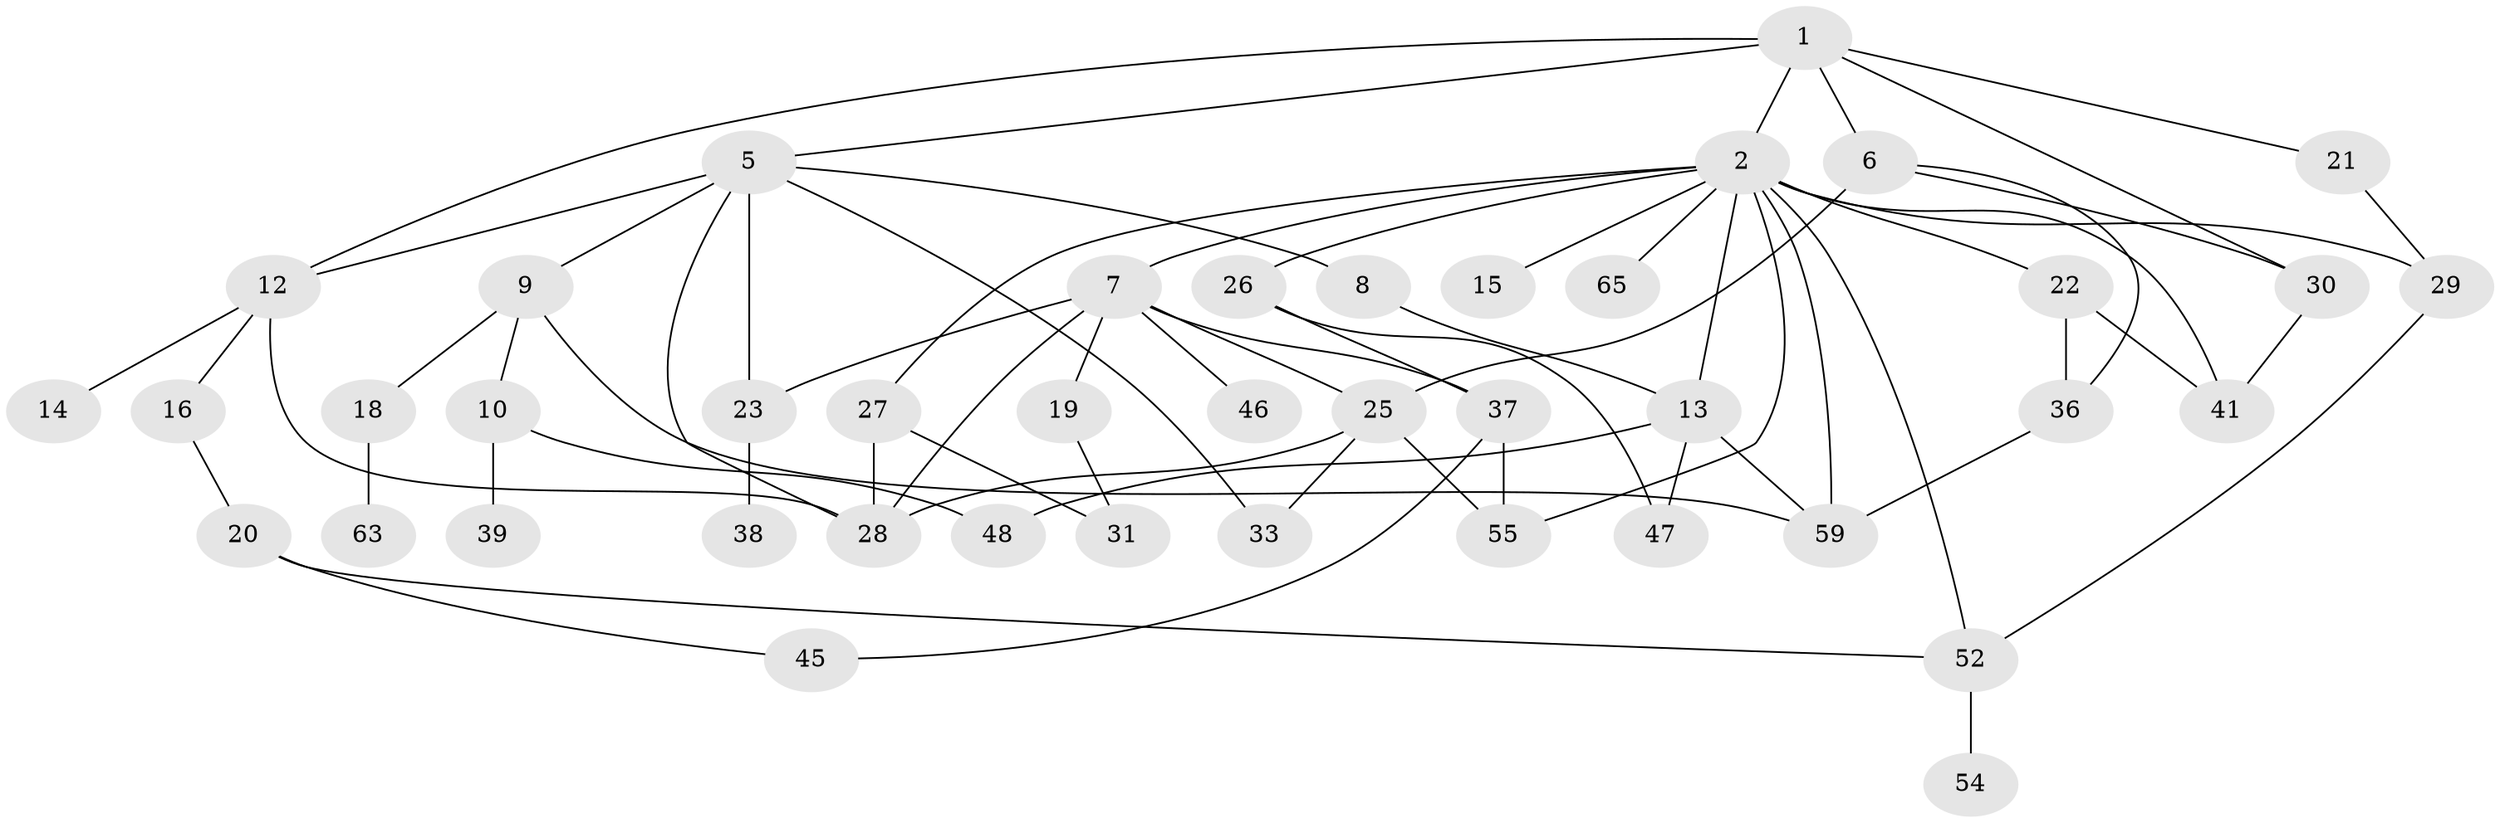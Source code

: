 // original degree distribution, {6: 0.045454545454545456, 8: 0.030303030303030304, 2: 0.25757575757575757, 5: 0.06060606060606061, 3: 0.36363636363636365, 4: 0.06060606060606061, 1: 0.18181818181818182}
// Generated by graph-tools (version 1.1) at 2025/41/03/06/25 10:41:30]
// undirected, 42 vertices, 67 edges
graph export_dot {
graph [start="1"]
  node [color=gray90,style=filled];
  1 [super="+3"];
  2 [super="+4"];
  5 [super="+44"];
  6 [super="+61"];
  7 [super="+64"];
  8 [super="+56"];
  9 [super="+17"];
  10 [super="+11"];
  12 [super="+42"];
  13 [super="+34"];
  14;
  15 [super="+58"];
  16;
  18 [super="+32"];
  19 [super="+43"];
  20;
  21 [super="+24"];
  22 [super="+35"];
  23;
  25 [super="+53"];
  26 [super="+50"];
  27;
  28 [super="+40"];
  29 [super="+51"];
  30 [super="+57"];
  31;
  33;
  36;
  37 [super="+49"];
  38;
  39;
  41;
  45;
  46;
  47;
  48;
  52 [super="+66"];
  54;
  55 [super="+60"];
  59 [super="+62"];
  63;
  65;
  1 -- 2;
  1 -- 5;
  1 -- 12;
  1 -- 21;
  1 -- 30;
  1 -- 6;
  2 -- 7 [weight=2];
  2 -- 22;
  2 -- 65;
  2 -- 59;
  2 -- 41;
  2 -- 13;
  2 -- 15;
  2 -- 26;
  2 -- 27;
  2 -- 52;
  2 -- 55;
  2 -- 29;
  5 -- 8;
  5 -- 9;
  5 -- 23;
  5 -- 33;
  5 -- 28;
  5 -- 12;
  6 -- 25;
  6 -- 30;
  6 -- 36;
  7 -- 19 [weight=2];
  7 -- 46;
  7 -- 25;
  7 -- 23;
  7 -- 37;
  7 -- 28;
  8 -- 13;
  9 -- 10;
  9 -- 18;
  9 -- 59;
  10 -- 48;
  10 -- 39;
  12 -- 14;
  12 -- 16;
  12 -- 28;
  13 -- 47;
  13 -- 48;
  13 -- 59;
  16 -- 20;
  18 -- 63;
  19 -- 31;
  20 -- 45;
  20 -- 52;
  21 -- 29;
  22 -- 41;
  22 -- 36;
  23 -- 38;
  25 -- 33;
  25 -- 55;
  25 -- 28 [weight=2];
  26 -- 37;
  26 -- 47;
  27 -- 28;
  27 -- 31;
  29 -- 52;
  30 -- 41;
  36 -- 59;
  37 -- 45;
  37 -- 55;
  52 -- 54;
}

